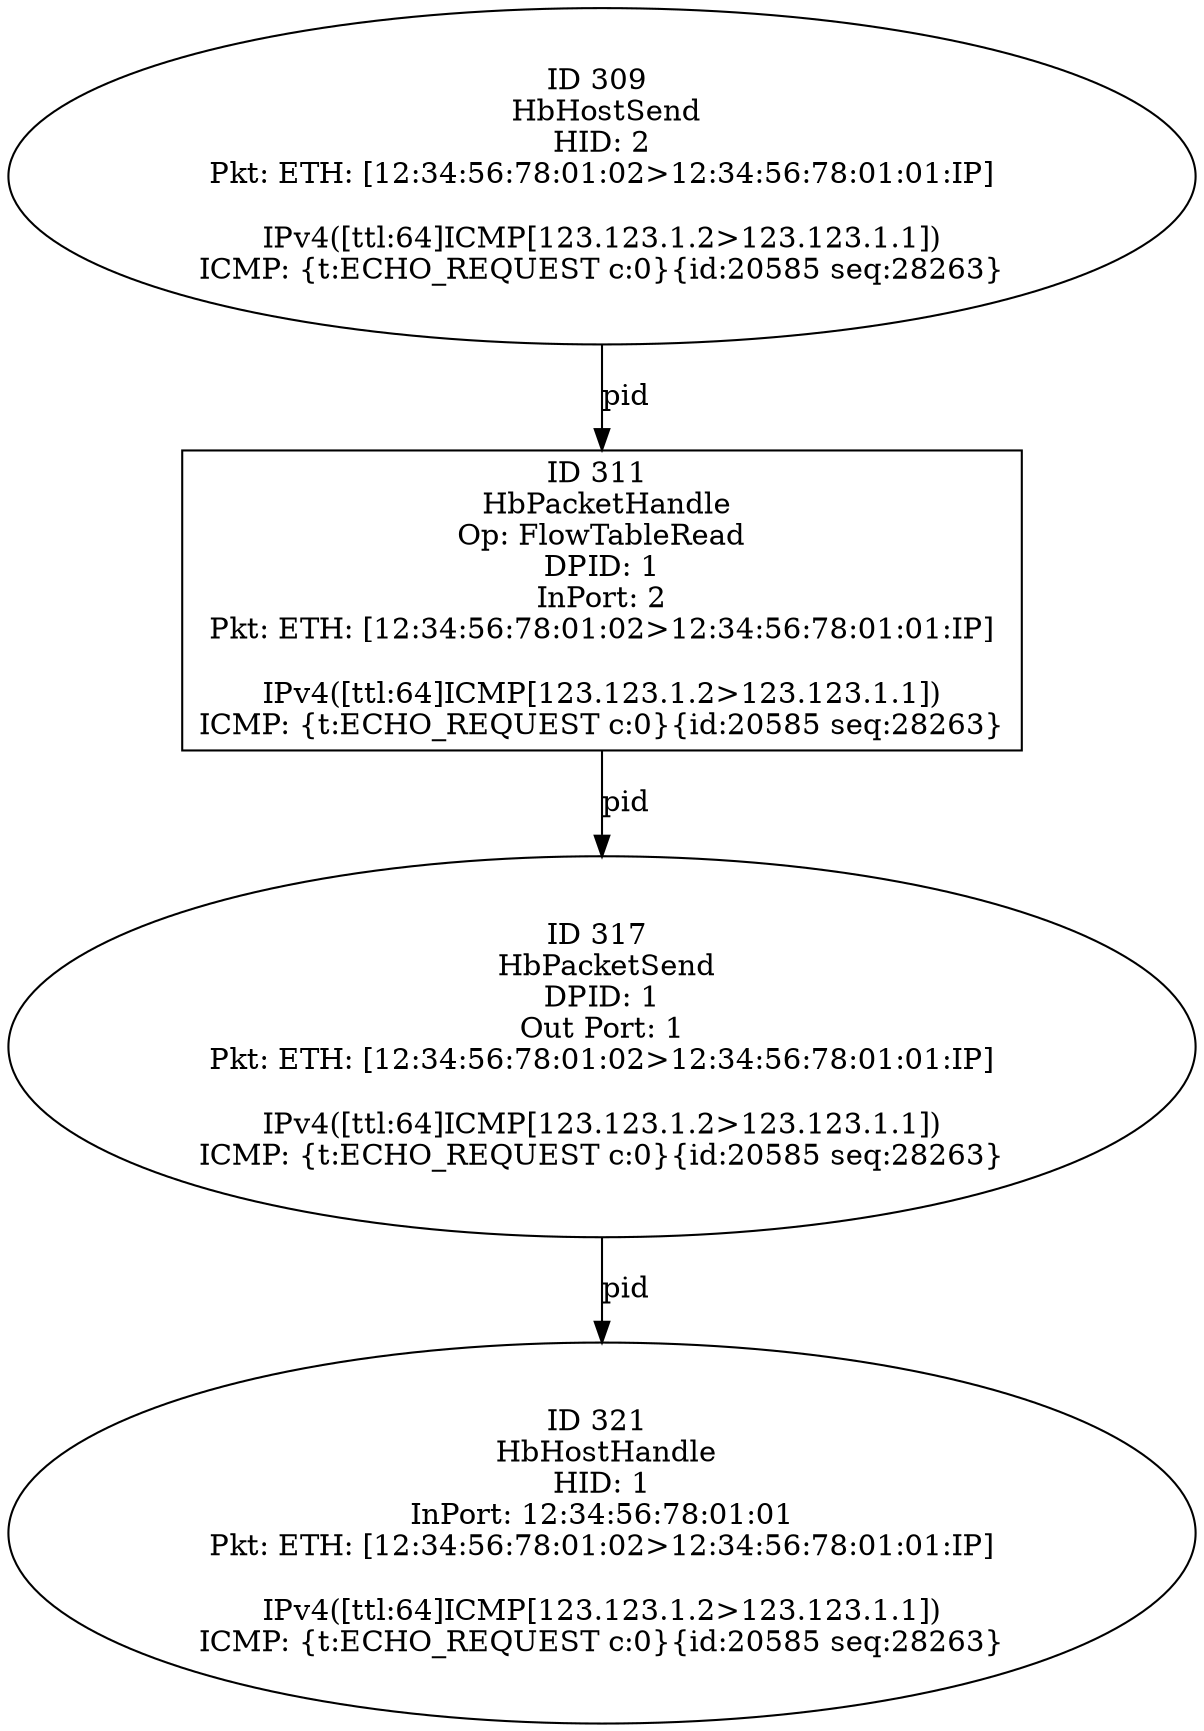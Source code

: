 strict digraph G {
321 [shape=oval, event=<HbHostHandle, eid: 321>, label="ID 321 
 HbHostHandle
HID: 1
InPort: 12:34:56:78:01:01
Pkt: ETH: [12:34:56:78:01:02>12:34:56:78:01:01:IP]

IPv4([ttl:64]ICMP[123.123.1.2>123.123.1.1])
ICMP: {t:ECHO_REQUEST c:0}{id:20585 seq:28263}"];
309 [shape=oval, event=<HbHostSend, eid: 309>, label="ID 309 
 HbHostSend
HID: 2
Pkt: ETH: [12:34:56:78:01:02>12:34:56:78:01:01:IP]

IPv4([ttl:64]ICMP[123.123.1.2>123.123.1.1])
ICMP: {t:ECHO_REQUEST c:0}{id:20585 seq:28263}"];
311 [shape=box, event=<HbPacketHandle, eid: 311>, label="ID 311 
 HbPacketHandle
Op: FlowTableRead
DPID: 1
InPort: 2
Pkt: ETH: [12:34:56:78:01:02>12:34:56:78:01:01:IP]

IPv4([ttl:64]ICMP[123.123.1.2>123.123.1.1])
ICMP: {t:ECHO_REQUEST c:0}{id:20585 seq:28263}"];
317 [shape=oval, event=<HbPacketSend, eid: 317>, label="ID 317 
 HbPacketSend
DPID: 1
Out Port: 1
Pkt: ETH: [12:34:56:78:01:02>12:34:56:78:01:01:IP]

IPv4([ttl:64]ICMP[123.123.1.2>123.123.1.1])
ICMP: {t:ECHO_REQUEST c:0}{id:20585 seq:28263}"];
309 -> 311  [rel=pid, label=pid];
311 -> 317  [rel=pid, label=pid];
317 -> 321  [rel=pid, label=pid];
}

